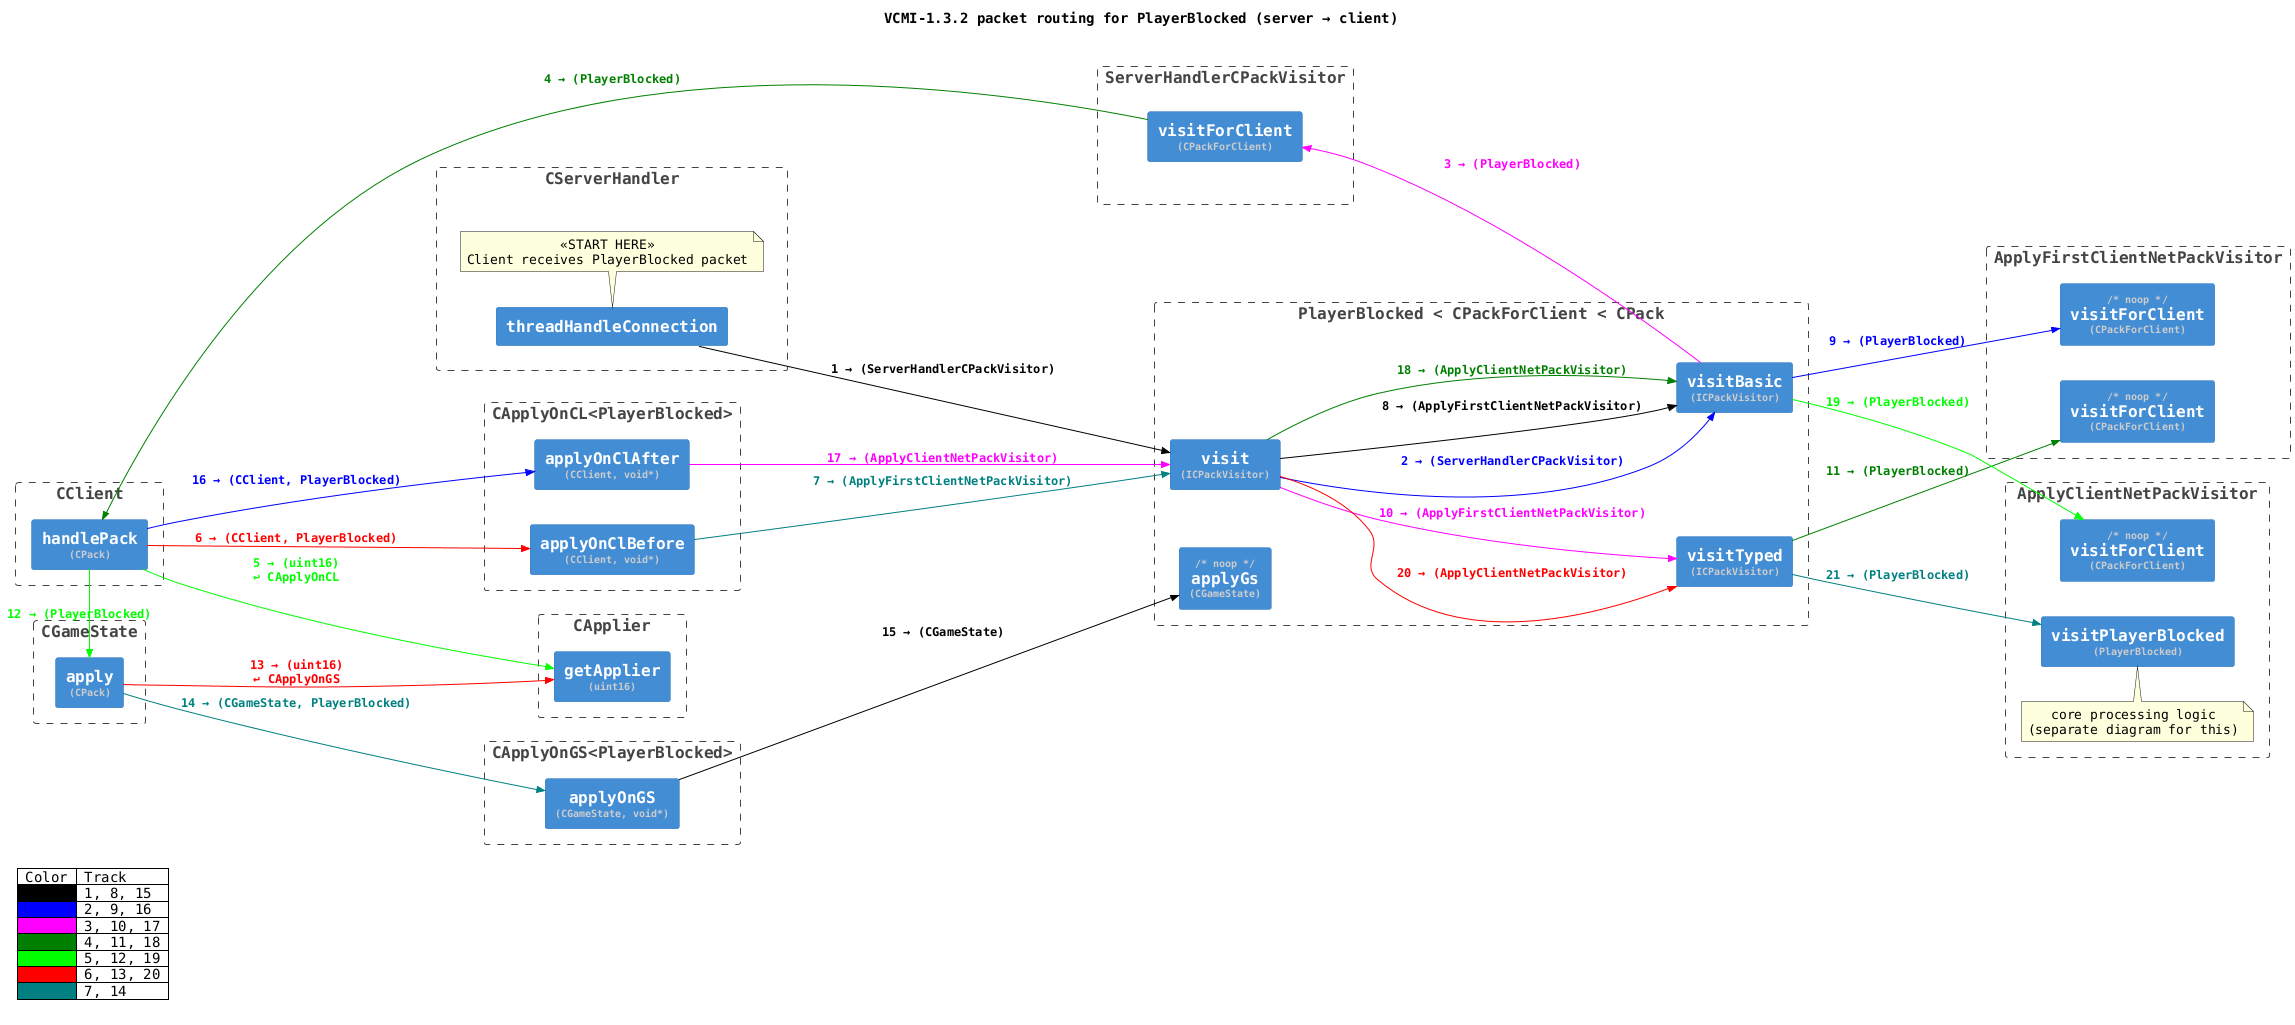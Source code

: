 @startuml "vcmi-1.32-routing-client-PlayerBlocked"

!include <C4/C4_Container>

title "VCMI-1.3.2 packet routing for PlayerBlocked (server → client)"

skinparam DefaultFontName monospaced
<style>
note {  MaximumWidth 500 }
</style>

' Used in place of " " where line wrapping is undesired
!$nbsp = "<U+00A0>"

HIDE_STEREOTYPE()
LAYOUT_LEFT_RIGHT()

''''''''''''''''''''''''''''''''''''''''''''''''''''''''''''''''''''''''''''''''
''' COLORS
''''''''''''''''''''''''''''''''''''''''''''''''''''''''''''''''''''''''''''''''

' black > blue > fuchsia > green > lime > red > teal
!$c1 = "#000000"
!$c2 = "#0000FF"
!$c3 = "#FF00FF"
!$c4 = "#008000"
!$c5 = "#00FF00"
!$c6 = "#FF0000"
!$c7 = "#008080"

' Call track colors. Inserted dynamically with $ctag()
AddRelTag("c1", $textColor=$c1, $lineColor=$c1)
AddRelTag("c2", $textColor=$c2, $lineColor=$c2)
AddRelTag("c3", $textColor=$c3, $lineColor=$c3)
AddRelTag("c4", $textColor=$c4, $lineColor=$c4)
AddRelTag("c5", $textColor=$c5, $lineColor=$c5)
AddRelTag("c6", $textColor=$c6, $lineColor=$c6)
AddRelTag("c7", $textColor=$c7, $lineColor=$c7)

''''''''''''''''''''''''''''''''''''''''''''''''''''''''''''''''''''''''''''''''
''''''''''''''''''''''''''''''''''''''''''''''''''''''''''''''''''''''''''''''''
''' FUNCTIONS
''''''''''''''''''''''''''''''''''''''''''''''''''''''''''''''''''''''''''''''''
''''''''''''''''''''''''''''''''''''''''''''''''''''''''''''''''''''''''''''''''

' Replace $search with $repl within $txt
!function $replace($txt, $search, $repl)
  !$replaced = ""
  !while %strpos($txt, $search) >= 0
    !$position = %strpos($txt, $search)
    !$replaced = $replaced + %substr($txt, 0, $position) + $repl
    !$txt = %substr($txt, $position + %strlen($search))
  !endwhile
  !return $replaced + $txt
!endfunction

' Allows to define a string in multiple lines, replacing "\n"
' with actual newlines (note: all literal newlines must be escaped)
!function $str($txt)
  !return $replace($txt, "\n", %newline())
!endfunction

' Formats function declarations
!function $fn($method, $args)
  !return $method+"\n<font size=8 color=CCC>("+$replace($args, " ", $nbsp)+")</font>"
!endfunction

' Formats function declarations with a "comment" line on top
!function $fn($method, $args, $comment)
  !return "<font size=8 color=CCC>/* "+$comment+" */</font>\n" + $fn($method, $args)
!endfunction

' Formats function calls
!function $call($args, $return)
  !return $call($args)+"\n"+"↩"+$nbsp+$return
!endfunction

' Outputs "c1" on 1st call, "c2" on 2nd, etc., resets after "c6"
' This is used to generate alternating color tags for the call tracks
!function $ctag()
  !if %not(%variable_exists("$c"))
    !%set_variable_value("$c", 0)
  !elseif (%get_variable_value("$c") >= 7)
    !%set_variable_value("$c", 0)
  !endif
  !%set_variable_value("$c", %get_variable_value("$c") + 1)
  !return "c"+%get_variable_value("$c")
!endfunction

' Outputs "1" on 1st call, "2" on 2nd, etc.
' This is used to create the incrementing numbers used for the call tracks
!function $inc()
  !if %not(%variable_exists("$i"))
    !%set_variable_value("$i", 0)
  !endif
  !%set_variable_value("$i", %get_variable_value("$i") + 1)
  !return %get_variable_value("$i")
!endfunction

!function $call($args)
  !return $replace($inc() + " →" + " (" + $args + ")", " ", $nbsp)
!endfunction

''''''''''''''''''''''''''''''''''''''''''''''''''''''''''''''''''''''''''''''''
''''''''''''''''''''''''''''''''''''''''''''''''''''''''''''''''''''''''''''''''
''' CLASSES
''''''''''''''''''''''''''''''''''''''''''''''''''''''''''''''''''''''''''''''''
''''''''''''''''''''''''''''''''''''''''''''''''''''''''''''''''''''''''''''''''

Boundary(CServerHandler, "CServerHandler") {
  Container(CServerHandler_threadHandleConnection, "threadHandleConnection")
  note bottom of CServerHandler_threadHandleConnection
<<START HERE>>
Client receives PlayerBlocked packet
  end note
}

Boundary(PlayerBlocked, "PlayerBlocked < CPackForClient < CPack") {
  Container(PlayerBlocked_visit, $fn("visit", "ICPackVisitor"))
  Container(PlayerBlocked_visitBasic, $fn("visitBasic", "ICPackVisitor"))
  Container(PlayerBlocked_visitTyped, $fn("visitTyped", "ICPackVisitor"))
  Container(PlayerBlocked_applyGs, $fn("applyGs", "CGameState", "noop"))
}

Boundary(ServerHandlerCPackVisitor, "ServerHandlerCPackVisitor") {
  Container(ServerHandlerCPackVisitor_visitForClient, $fn("visitForClient", "CPackForClient"))
}

Lay_Distance(CServerHandler, ServerHandlerCPackVisitor, 0)

Boundary(CClient, "CClient") {
  Container(CClient_handlePack, $fn("handlePack", "CPack"))
}

Boundary(CApplier, "CApplier") {
  Container(CApplier_getApplier, $fn("getApplier", "uint16"))
}

Boundary(CApplyOnCL, "CApplyOnCL<PlayerBlocked>") {
  Container(CApplyOnCL_applyOnClBefore, $fn("applyOnClBefore", "CClient, void*"))
  Container(CApplyOnCL_applyOnClAfter, $fn("applyOnClAfter", "CClient, void*"))
}

Boundary(ApplyFirstClientNetPackVisitor, "ApplyFirstClientNetPackVisitor") {
  Container(ApplyFirstClientNetPackVisitor_visitForClient, $fn("visitForClient", "CPackForClient", "noop"))
  Container(ApplyFirstClientNetPackVisitor_visitPlayerBlocked, $fn("visitForClient", "CPackForClient", "noop"))
}

Boundary(CGameState, "CGameState") {
  Container(CGameState_apply, $fn("apply", "CPack"))
}

Boundary(CApplyOnGS, "CApplyOnGS<PlayerBlocked>") {
  Container(CApplyOnGS_applyOnGS, $fn("applyOnGS", "CGameState, void*"))
}

Boundary(ApplyClientNetPackVisitor, "ApplyClientNetPackVisitor") {
  Container(ApplyClientNetPackVisitor_visitForClient, $fn("visitForClient", "CPackForClient", "noop"))

  Container(ApplyClientNetPackVisitor_visitPlayerBlocked, $fn("visitPlayerBlocked", "PlayerBlocked"))
  note top of ApplyClientNetPackVisitor_visitPlayerBlocked
    core processing logic
    (separate diagram for this)
  end note
}

''''''''''''''''''''''''''''''''''''''''''''''''''''''''''''''''''''''''''''''''
''''''''''''''''''''''''''''''''''''''''''''''''''''''''''''''''''''''''''''''''
''' CALLS
''''''''''''''''''''''''''''''''''''''''''''''''''''''''''''''''''''''''''''''''
''''''''''''''''''''''''''''''''''''''''''''''''''''''''''''''''''''''''''''''''

Rel(CServerHandler_threadHandleConnection, PlayerBlocked_visit, $call("ServerHandlerCPackVisitor"), $tags="$ctag()")
Rel(PlayerBlocked_visit, PlayerBlocked_visitBasic, $call("ServerHandlerCPackVisitor"), $tags="$ctag()")
Rel(PlayerBlocked_visitBasic, ServerHandlerCPackVisitor_visitForClient, $call("PlayerBlocked"), $tags="$ctag()")
Rel(ServerHandlerCPackVisitor_visitForClient, CClient_handlePack, $call("PlayerBlocked"), $tags="$ctag()")
Rel(CClient_handlePack, CApplier_getApplier, $call("uint16", "CApplyOnCL"), $tags="$ctag()")
Rel(CClient_handlePack, CApplyOnCL_applyOnClBefore, $call("CClient, PlayerBlocked"), $tags="$ctag()")
Rel(CApplyOnCL_applyOnClBefore, PlayerBlocked_visit, $call("ApplyFirstClientNetPackVisitor"), $tags="$ctag()")
Rel(PlayerBlocked_visit, PlayerBlocked_visitBasic, $call("ApplyFirstClientNetPackVisitor"), $tags="$ctag()")
Rel(PlayerBlocked_visitBasic, ApplyFirstClientNetPackVisitor_visitForClient, $call("PlayerBlocked"), $tags="$ctag()")
Rel(PlayerBlocked_visit, PlayerBlocked_visitTyped, $call("ApplyFirstClientNetPackVisitor"), $tags="$ctag()")
Rel(PlayerBlocked_visitTyped, ApplyFirstClientNetPackVisitor_visitPlayerBlocked, $call("PlayerBlocked"), $tags="$ctag()")
Rel(CClient_handlePack, CGameState_apply, $call("PlayerBlocked"), $tags="$ctag()")
Rel(CGameState_apply, CApplier_getApplier, $call("uint16", "CApplyOnGS"), $tags="$ctag()")
Rel(CGameState_apply, CApplyOnGS_applyOnGS, $call("CGameState, PlayerBlocked"), $tags="$ctag()")
Rel(CApplyOnGS_applyOnGS, PlayerBlocked_applyGs, $call("CGameState"), $tags="$ctag()")
Rel(CClient_handlePack, CApplyOnCL_applyOnClAfter, $call("CClient, PlayerBlocked"), $tags="$ctag()")
Rel(CApplyOnCL_applyOnClAfter, PlayerBlocked_visit, $call("ApplyClientNetPackVisitor"), $tags="$ctag()")
Rel(PlayerBlocked_visit, PlayerBlocked_visitBasic, $call("ApplyClientNetPackVisitor"), $tags="$ctag()")
Rel(PlayerBlocked_visitBasic, ApplyClientNetPackVisitor_visitForClient, $call("PlayerBlocked"), $tags="$ctag()")
Rel(PlayerBlocked_visit, PlayerBlocked_visitTyped, $call("ApplyClientNetPackVisitor"), $tags="$ctag()")
Rel(PlayerBlocked_visitTyped, ApplyClientNetPackVisitor_visitPlayerBlocked, $call("PlayerBlocked"), $tags="$ctag()")


''''''''''''''''''''''''''''''''''''''''''''''''''''''''''''''''''''''''''''''''
''' LEGEND
''''''''''''''''''''''''''''''''''''''''''''''''''''''''''''''''''''''''''''''''
!function $ids_legend($denom)
  !$res = $denom
  !$denom = $denom + 7
  !while $i > $denom
    !$res=$res + "," + $nbsp + $denom
    !$denom = $denom + 7
  !endwhile
  !return $res
!endfunction

skinparam legend {
  FontColor Black
  BackgroundColor White
  ' does not work for some reason
  BorderColor White
  BorderThickness 0
}

legend bottom left
  | Color | Track |
  | <$c1> | $ids_legend(1) |
  | <$c2> | $ids_legend(2) |
  | <$c3> | $ids_legend(3) |
  | <$c4> | $ids_legend(4) |
  | <$c5> | $ids_legend(5) |
  | <$c6> | $ids_legend(6) |
  | <$c7> | $ids_legend(7) |
endlegend

@enduml
